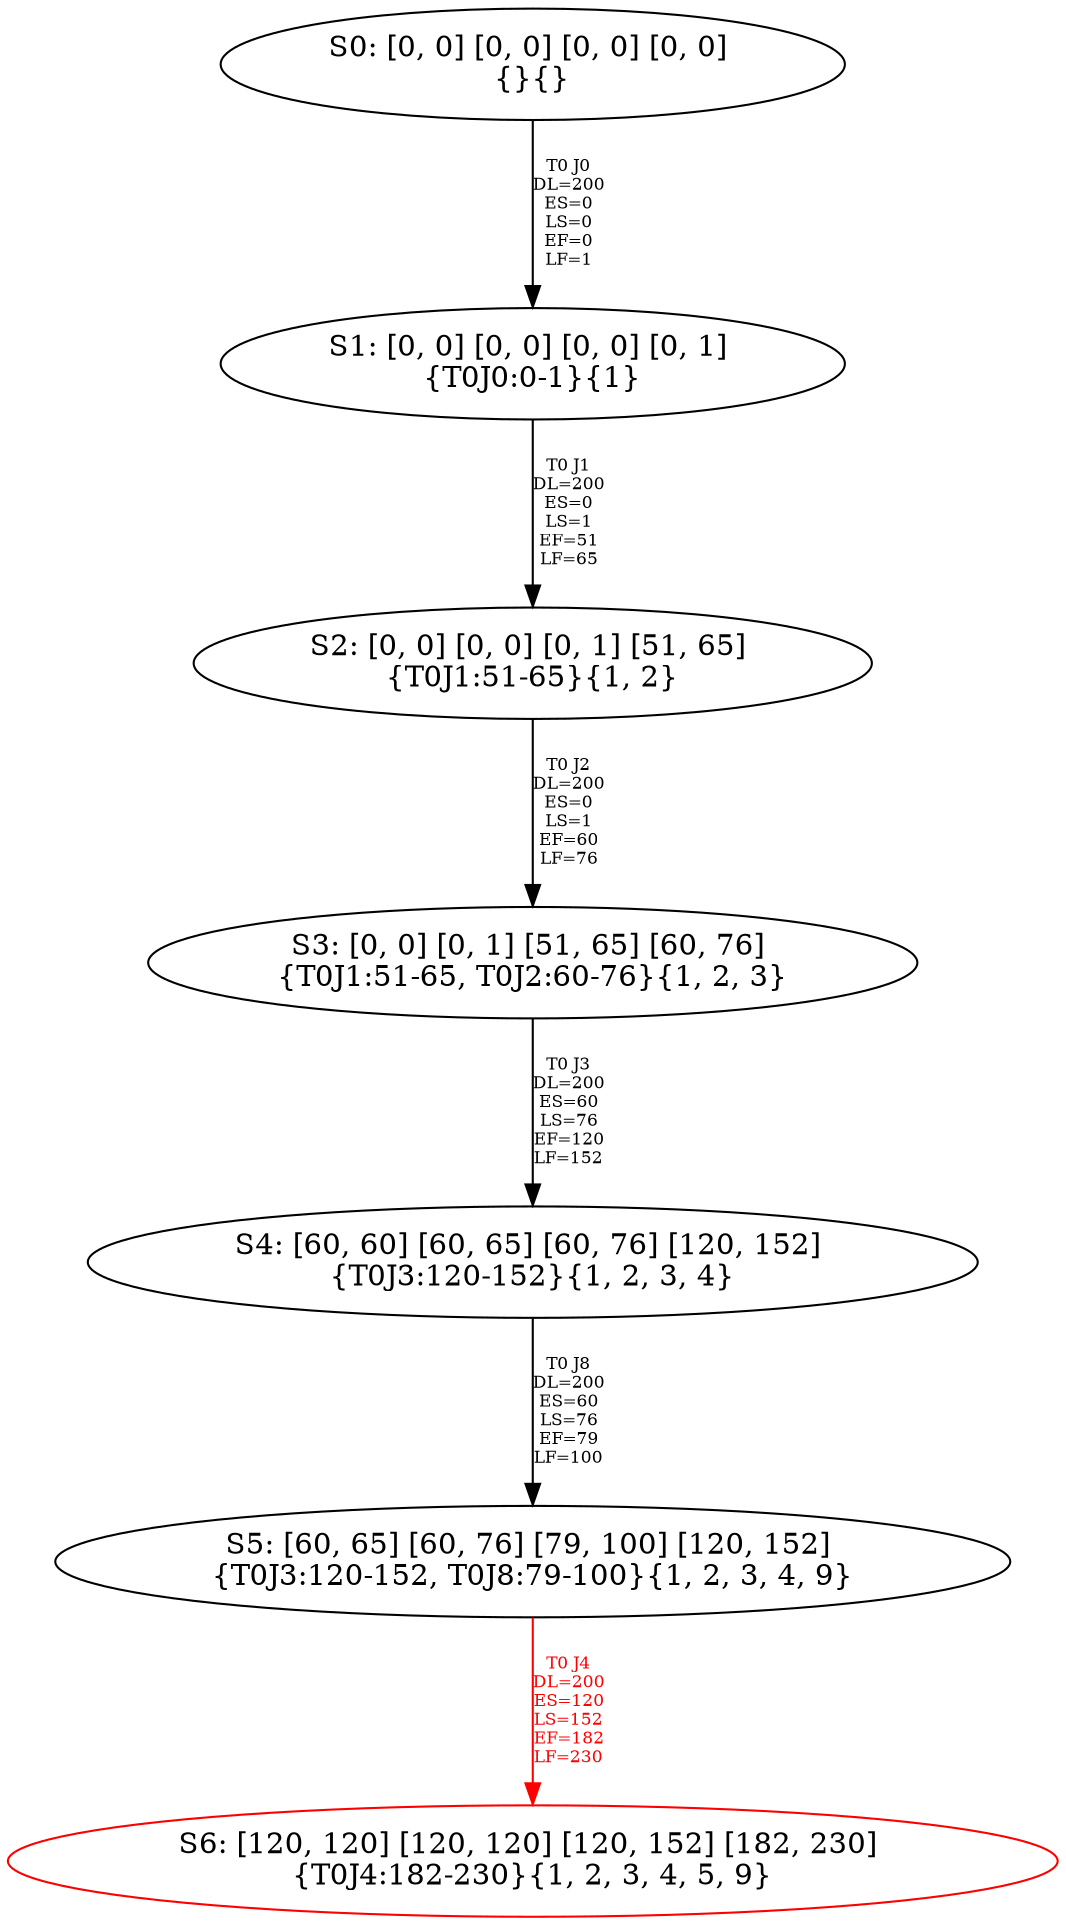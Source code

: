 digraph {
	S0[label="S0: [0, 0] [0, 0] [0, 0] [0, 0] \n{}{}"];
	S1[label="S1: [0, 0] [0, 0] [0, 0] [0, 1] \n{T0J0:0-1}{1}"];
	S2[label="S2: [0, 0] [0, 0] [0, 1] [51, 65] \n{T0J1:51-65}{1, 2}"];
	S3[label="S3: [0, 0] [0, 1] [51, 65] [60, 76] \n{T0J1:51-65, T0J2:60-76}{1, 2, 3}"];
	S4[label="S4: [60, 60] [60, 65] [60, 76] [120, 152] \n{T0J3:120-152}{1, 2, 3, 4}"];
	S5[label="S5: [60, 65] [60, 76] [79, 100] [120, 152] \n{T0J3:120-152, T0J8:79-100}{1, 2, 3, 4, 9}"];
	S6[label="S6: [120, 120] [120, 120] [120, 152] [182, 230] \n{T0J4:182-230}{1, 2, 3, 4, 5, 9}"];
	S0 -> S1[label="T0 J0\nDL=200\nES=0\nLS=0\nEF=0\nLF=1",fontsize=8];
	S1 -> S2[label="T0 J1\nDL=200\nES=0\nLS=1\nEF=51\nLF=65",fontsize=8];
	S2 -> S3[label="T0 J2\nDL=200\nES=0\nLS=1\nEF=60\nLF=76",fontsize=8];
	S3 -> S4[label="T0 J3\nDL=200\nES=60\nLS=76\nEF=120\nLF=152",fontsize=8];
	S4 -> S5[label="T0 J8\nDL=200\nES=60\nLS=76\nEF=79\nLF=100",fontsize=8];
	S5 -> S6[label="T0 J4\nDL=200\nES=120\nLS=152\nEF=182\nLF=230",color=Red,fontcolor=Red,fontsize=8];
S6[color=Red];
}
